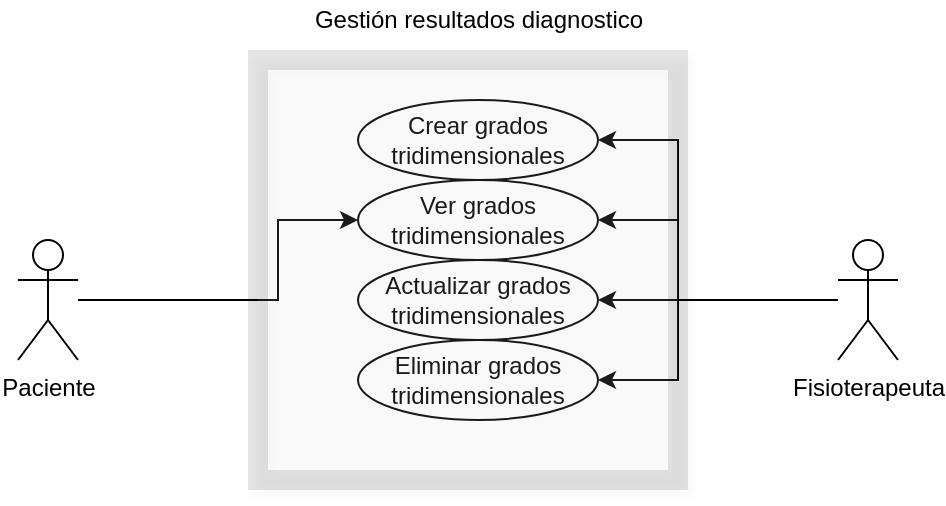 <mxfile version="14.6.0" type="github">
  <diagram id="C5RBs43oDa-KdzZeNtuy" name="Page-1">
    <mxGraphModel dx="1117" dy="633" grid="1" gridSize="10" guides="0" tooltips="1" connect="1" arrows="1" fold="1" page="1" pageScale="1" pageWidth="827" pageHeight="1169" math="0" shadow="0">
      <root>
        <mxCell id="WIyWlLk6GJQsqaUBKTNV-0" />
        <mxCell id="WIyWlLk6GJQsqaUBKTNV-1" parent="WIyWlLk6GJQsqaUBKTNV-0" />
        <mxCell id="Rd7dpu6JHqePPb8xNzWT-74" style="edgeStyle=orthogonalEdgeStyle;rounded=0;orthogonalLoop=1;jettySize=auto;html=1;entryX=0;entryY=0.5;entryDx=0;entryDy=0;" edge="1" parent="WIyWlLk6GJQsqaUBKTNV-1" source="Rd7dpu6JHqePPb8xNzWT-0" target="Rd7dpu6JHqePPb8xNzWT-44">
          <mxGeometry relative="1" as="geometry">
            <Array as="points">
              <mxPoint x="280" y="740" />
              <mxPoint x="280" y="700" />
            </Array>
          </mxGeometry>
        </mxCell>
        <mxCell id="Rd7dpu6JHqePPb8xNzWT-0" value="Paciente" style="shape=umlActor;verticalLabelPosition=bottom;verticalAlign=top;html=1;outlineConnect=0;" vertex="1" parent="WIyWlLk6GJQsqaUBKTNV-1">
          <mxGeometry x="150" y="710" width="30" height="60" as="geometry" />
        </mxCell>
        <mxCell id="Rd7dpu6JHqePPb8xNzWT-77" style="edgeStyle=orthogonalEdgeStyle;rounded=0;orthogonalLoop=1;jettySize=auto;html=1;entryX=1;entryY=0.5;entryDx=0;entryDy=0;" edge="1" parent="WIyWlLk6GJQsqaUBKTNV-1" source="Rd7dpu6JHqePPb8xNzWT-1" target="Rd7dpu6JHqePPb8xNzWT-12">
          <mxGeometry relative="1" as="geometry">
            <Array as="points">
              <mxPoint x="480" y="740" />
              <mxPoint x="480" y="660" />
            </Array>
          </mxGeometry>
        </mxCell>
        <mxCell id="Rd7dpu6JHqePPb8xNzWT-78" style="edgeStyle=orthogonalEdgeStyle;rounded=0;orthogonalLoop=1;jettySize=auto;html=1;entryX=1;entryY=0.5;entryDx=0;entryDy=0;" edge="1" parent="WIyWlLk6GJQsqaUBKTNV-1" source="Rd7dpu6JHqePPb8xNzWT-1" target="Rd7dpu6JHqePPb8xNzWT-44">
          <mxGeometry relative="1" as="geometry">
            <Array as="points">
              <mxPoint x="480" y="740" />
              <mxPoint x="480" y="700" />
            </Array>
          </mxGeometry>
        </mxCell>
        <mxCell id="Rd7dpu6JHqePPb8xNzWT-79" style="edgeStyle=orthogonalEdgeStyle;rounded=0;orthogonalLoop=1;jettySize=auto;html=1;entryX=1;entryY=0.5;entryDx=0;entryDy=0;" edge="1" parent="WIyWlLk6GJQsqaUBKTNV-1" source="Rd7dpu6JHqePPb8xNzWT-1" target="Rd7dpu6JHqePPb8xNzWT-45">
          <mxGeometry relative="1" as="geometry" />
        </mxCell>
        <mxCell id="Rd7dpu6JHqePPb8xNzWT-80" style="edgeStyle=orthogonalEdgeStyle;rounded=0;orthogonalLoop=1;jettySize=auto;html=1;entryX=1;entryY=0.5;entryDx=0;entryDy=0;" edge="1" parent="WIyWlLk6GJQsqaUBKTNV-1" source="Rd7dpu6JHqePPb8xNzWT-1" target="Rd7dpu6JHqePPb8xNzWT-46">
          <mxGeometry relative="1" as="geometry">
            <Array as="points">
              <mxPoint x="480" y="740" />
              <mxPoint x="480" y="780" />
            </Array>
          </mxGeometry>
        </mxCell>
        <mxCell id="Rd7dpu6JHqePPb8xNzWT-1" value="Fisioterapeuta" style="shape=umlActor;verticalLabelPosition=bottom;verticalAlign=top;html=1;outlineConnect=0;" vertex="1" parent="WIyWlLk6GJQsqaUBKTNV-1">
          <mxGeometry x="560" y="710" width="30" height="60" as="geometry" />
        </mxCell>
        <mxCell id="Rd7dpu6JHqePPb8xNzWT-10" value="&lt;div&gt;Gestión resultados diagnostico&lt;br&gt;&lt;/div&gt;" style="text;html=1;align=center;verticalAlign=middle;resizable=0;points=[];autosize=1;strokeColor=none;" vertex="1" parent="WIyWlLk6GJQsqaUBKTNV-1">
          <mxGeometry x="290" y="590" width="180" height="20" as="geometry" />
        </mxCell>
        <mxCell id="Rd7dpu6JHqePPb8xNzWT-12" value="Crear grados tridimensionales" style="ellipse;whiteSpace=wrap;html=1;" vertex="1" parent="WIyWlLk6GJQsqaUBKTNV-1">
          <mxGeometry x="320" y="640" width="120" height="40" as="geometry" />
        </mxCell>
        <mxCell id="Rd7dpu6JHqePPb8xNzWT-44" value="Ver grados tridimensionales" style="ellipse;whiteSpace=wrap;html=1;" vertex="1" parent="WIyWlLk6GJQsqaUBKTNV-1">
          <mxGeometry x="320" y="680" width="120" height="40" as="geometry" />
        </mxCell>
        <mxCell id="Rd7dpu6JHqePPb8xNzWT-103" value="" style="edgeStyle=orthogonalEdgeStyle;rounded=0;orthogonalLoop=1;jettySize=auto;html=1;" edge="1" parent="WIyWlLk6GJQsqaUBKTNV-1" source="Rd7dpu6JHqePPb8xNzWT-45" target="Rd7dpu6JHqePPb8xNzWT-46">
          <mxGeometry relative="1" as="geometry" />
        </mxCell>
        <mxCell id="Rd7dpu6JHqePPb8xNzWT-45" value="Actualizar grados tridimensionales" style="ellipse;whiteSpace=wrap;html=1;" vertex="1" parent="WIyWlLk6GJQsqaUBKTNV-1">
          <mxGeometry x="320" y="720" width="120" height="40" as="geometry" />
        </mxCell>
        <mxCell id="Rd7dpu6JHqePPb8xNzWT-46" value="Eliminar grados tridimensionales" style="ellipse;whiteSpace=wrap;html=1;" vertex="1" parent="WIyWlLk6GJQsqaUBKTNV-1">
          <mxGeometry x="320" y="760" width="120" height="40" as="geometry" />
        </mxCell>
        <mxCell id="Rd7dpu6JHqePPb8xNzWT-92" value="" style="whiteSpace=wrap;html=1;aspect=fixed;shadow=1;sketch=0;strokeWidth=10;opacity=10;" vertex="1" parent="WIyWlLk6GJQsqaUBKTNV-1">
          <mxGeometry x="270" y="620" width="210" height="210" as="geometry" />
        </mxCell>
      </root>
    </mxGraphModel>
  </diagram>
</mxfile>
